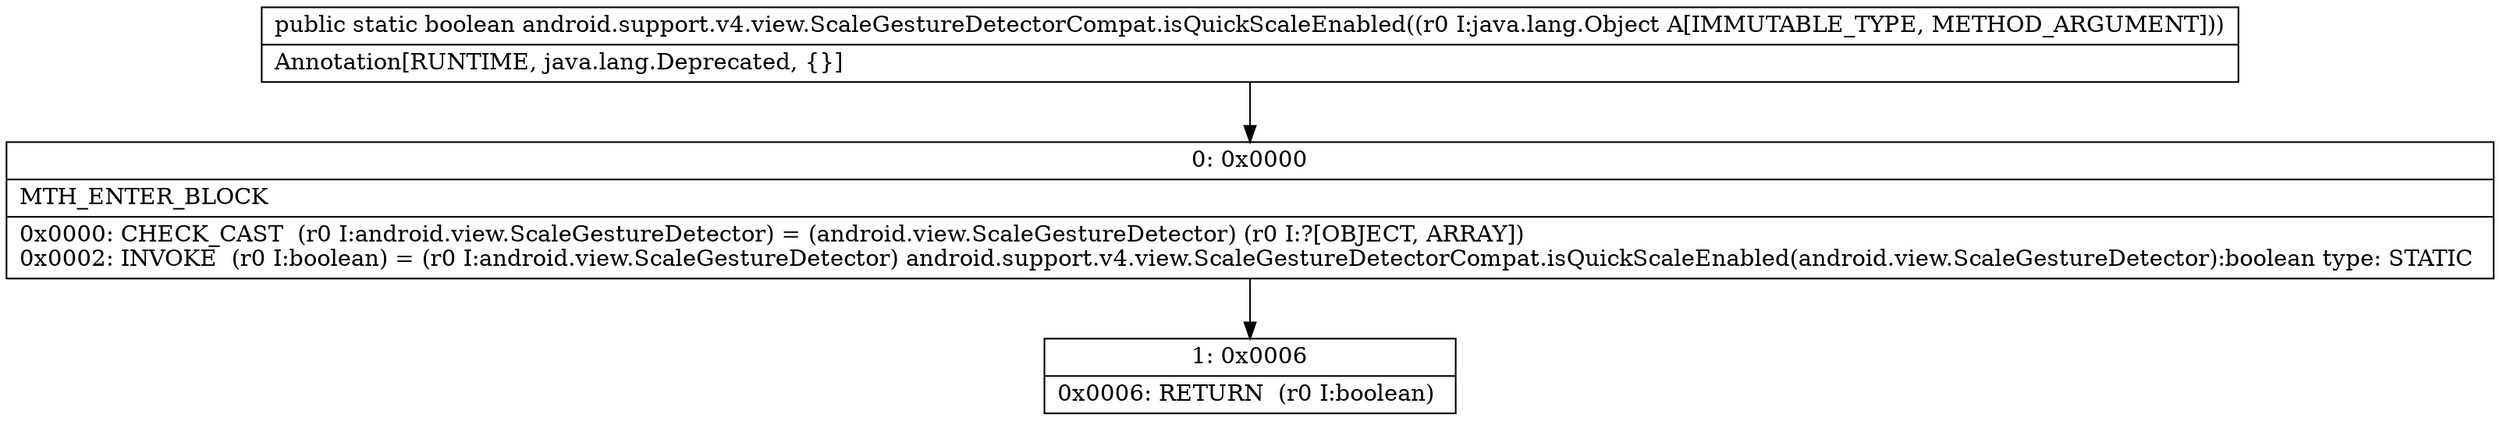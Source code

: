 digraph "CFG forandroid.support.v4.view.ScaleGestureDetectorCompat.isQuickScaleEnabled(Ljava\/lang\/Object;)Z" {
Node_0 [shape=record,label="{0\:\ 0x0000|MTH_ENTER_BLOCK\l|0x0000: CHECK_CAST  (r0 I:android.view.ScaleGestureDetector) = (android.view.ScaleGestureDetector) (r0 I:?[OBJECT, ARRAY]) \l0x0002: INVOKE  (r0 I:boolean) = (r0 I:android.view.ScaleGestureDetector) android.support.v4.view.ScaleGestureDetectorCompat.isQuickScaleEnabled(android.view.ScaleGestureDetector):boolean type: STATIC \l}"];
Node_1 [shape=record,label="{1\:\ 0x0006|0x0006: RETURN  (r0 I:boolean) \l}"];
MethodNode[shape=record,label="{public static boolean android.support.v4.view.ScaleGestureDetectorCompat.isQuickScaleEnabled((r0 I:java.lang.Object A[IMMUTABLE_TYPE, METHOD_ARGUMENT]))  | Annotation[RUNTIME, java.lang.Deprecated, \{\}]\l}"];
MethodNode -> Node_0;
Node_0 -> Node_1;
}

